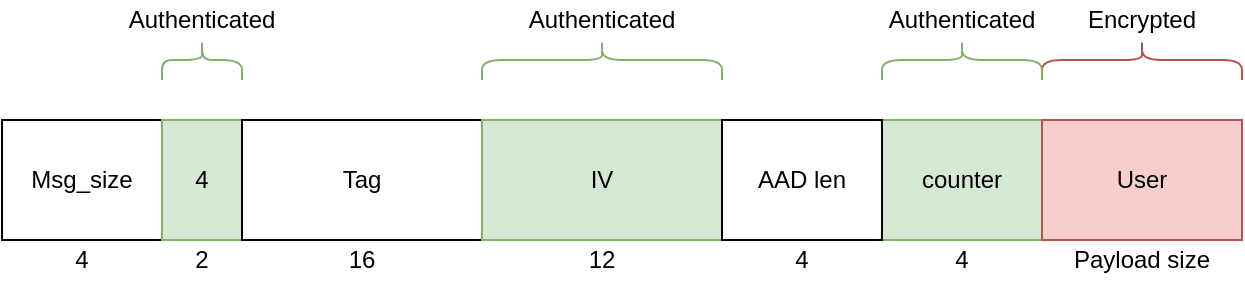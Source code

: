 <mxfile version="14.7.0" type="device"><diagram id="Kk6bpqjsHQqgSGOVPsJV" name="Page-1"><mxGraphModel dx="1038" dy="489" grid="1" gridSize="10" guides="1" tooltips="1" connect="1" arrows="1" fold="1" page="1" pageScale="1" pageWidth="827" pageHeight="1169" math="0" shadow="0"><root><mxCell id="0"/><mxCell id="1" parent="0"/><mxCell id="2tb84AeCxpBRgWlRqTyG-1" value="Msg_size" style="rounded=0;whiteSpace=wrap;html=1;" vertex="1" parent="1"><mxGeometry x="40" y="80" width="80" height="60" as="geometry"/></mxCell><mxCell id="2tb84AeCxpBRgWlRqTyG-2" value="4" style="rounded=0;whiteSpace=wrap;html=1;fillColor=#d5e8d4;strokeColor=#82b366;" vertex="1" parent="1"><mxGeometry x="120" y="80" width="40" height="60" as="geometry"/></mxCell><mxCell id="2tb84AeCxpBRgWlRqTyG-3" value="Tag" style="rounded=0;whiteSpace=wrap;html=1;" vertex="1" parent="1"><mxGeometry x="160" y="80" width="120" height="60" as="geometry"/></mxCell><mxCell id="2tb84AeCxpBRgWlRqTyG-4" value="IV" style="rounded=0;whiteSpace=wrap;html=1;fillColor=#d5e8d4;strokeColor=#82b366;" vertex="1" parent="1"><mxGeometry x="280" y="80" width="120" height="60" as="geometry"/></mxCell><mxCell id="2tb84AeCxpBRgWlRqTyG-5" value="counter" style="rounded=0;whiteSpace=wrap;html=1;fillColor=#d5e8d4;strokeColor=#82b366;" vertex="1" parent="1"><mxGeometry x="480" y="80" width="80" height="60" as="geometry"/></mxCell><mxCell id="2tb84AeCxpBRgWlRqTyG-6" value="User" style="rounded=0;whiteSpace=wrap;html=1;fillColor=#f8cecc;strokeColor=#b85450;" vertex="1" parent="1"><mxGeometry x="560" y="80" width="100" height="60" as="geometry"/></mxCell><mxCell id="2tb84AeCxpBRgWlRqTyG-7" value="4" style="text;html=1;strokeColor=none;fillColor=none;align=center;verticalAlign=middle;whiteSpace=wrap;rounded=0;" vertex="1" parent="1"><mxGeometry x="60" y="140" width="40" height="20" as="geometry"/></mxCell><mxCell id="2tb84AeCxpBRgWlRqTyG-8" value="2" style="text;html=1;strokeColor=none;fillColor=none;align=center;verticalAlign=middle;whiteSpace=wrap;rounded=0;" vertex="1" parent="1"><mxGeometry x="120" y="140" width="40" height="20" as="geometry"/></mxCell><mxCell id="2tb84AeCxpBRgWlRqTyG-9" value="16" style="text;html=1;strokeColor=none;fillColor=none;align=center;verticalAlign=middle;whiteSpace=wrap;rounded=0;" vertex="1" parent="1"><mxGeometry x="200" y="140" width="40" height="20" as="geometry"/></mxCell><mxCell id="2tb84AeCxpBRgWlRqTyG-10" value="12" style="text;html=1;strokeColor=none;fillColor=none;align=center;verticalAlign=middle;whiteSpace=wrap;rounded=0;" vertex="1" parent="1"><mxGeometry x="320" y="140" width="40" height="20" as="geometry"/></mxCell><mxCell id="2tb84AeCxpBRgWlRqTyG-11" value="4" style="text;html=1;strokeColor=none;fillColor=none;align=center;verticalAlign=middle;whiteSpace=wrap;rounded=0;" vertex="1" parent="1"><mxGeometry x="420" y="140" width="40" height="20" as="geometry"/></mxCell><mxCell id="2tb84AeCxpBRgWlRqTyG-12" value="Payload size" style="text;html=1;strokeColor=none;fillColor=none;align=center;verticalAlign=middle;whiteSpace=wrap;rounded=0;" vertex="1" parent="1"><mxGeometry x="565" y="140" width="90" height="20" as="geometry"/></mxCell><mxCell id="2tb84AeCxpBRgWlRqTyG-13" value="" style="shape=curlyBracket;whiteSpace=wrap;html=1;rounded=1;direction=south;fillColor=#d5e8d4;strokeColor=#82b366;" vertex="1" parent="1"><mxGeometry x="280" y="40" width="120" height="20" as="geometry"/></mxCell><mxCell id="2tb84AeCxpBRgWlRqTyG-14" value="Authenticated" style="text;html=1;strokeColor=none;fillColor=none;align=center;verticalAlign=middle;whiteSpace=wrap;rounded=0;" vertex="1" parent="1"><mxGeometry x="320" y="20" width="40" height="20" as="geometry"/></mxCell><mxCell id="2tb84AeCxpBRgWlRqTyG-15" value="" style="shape=curlyBracket;whiteSpace=wrap;html=1;rounded=1;direction=south;fillColor=#d5e8d4;strokeColor=#82b366;" vertex="1" parent="1"><mxGeometry x="120" y="40" width="40" height="20" as="geometry"/></mxCell><mxCell id="2tb84AeCxpBRgWlRqTyG-16" value="Authenticated" style="text;html=1;strokeColor=none;fillColor=none;align=center;verticalAlign=middle;whiteSpace=wrap;rounded=0;" vertex="1" parent="1"><mxGeometry x="120" y="20" width="40" height="20" as="geometry"/></mxCell><mxCell id="2tb84AeCxpBRgWlRqTyG-17" value="" style="shape=curlyBracket;whiteSpace=wrap;html=1;rounded=1;direction=south;fillColor=#f8cecc;strokeColor=#b85450;" vertex="1" parent="1"><mxGeometry x="560" y="40" width="100" height="20" as="geometry"/></mxCell><mxCell id="2tb84AeCxpBRgWlRqTyG-18" value="Encrypted" style="text;html=1;strokeColor=none;fillColor=none;align=center;verticalAlign=middle;whiteSpace=wrap;rounded=0;" vertex="1" parent="1"><mxGeometry x="590" y="20" width="40" height="20" as="geometry"/></mxCell><mxCell id="2tb84AeCxpBRgWlRqTyG-20" value="AAD len" style="rounded=0;whiteSpace=wrap;html=1;" vertex="1" parent="1"><mxGeometry x="400" y="80" width="80" height="60" as="geometry"/></mxCell><mxCell id="2tb84AeCxpBRgWlRqTyG-21" value="4" style="text;html=1;strokeColor=none;fillColor=none;align=center;verticalAlign=middle;whiteSpace=wrap;rounded=0;" vertex="1" parent="1"><mxGeometry x="500" y="140" width="40" height="20" as="geometry"/></mxCell><mxCell id="2tb84AeCxpBRgWlRqTyG-23" value="" style="shape=curlyBracket;whiteSpace=wrap;html=1;rounded=1;direction=south;fillColor=#d5e8d4;strokeColor=#82b366;" vertex="1" parent="1"><mxGeometry x="480" y="40" width="80" height="20" as="geometry"/></mxCell><mxCell id="2tb84AeCxpBRgWlRqTyG-24" value="Authenticated" style="text;html=1;strokeColor=none;fillColor=none;align=center;verticalAlign=middle;whiteSpace=wrap;rounded=0;" vertex="1" parent="1"><mxGeometry x="500" y="20" width="40" height="20" as="geometry"/></mxCell></root></mxGraphModel></diagram></mxfile>
